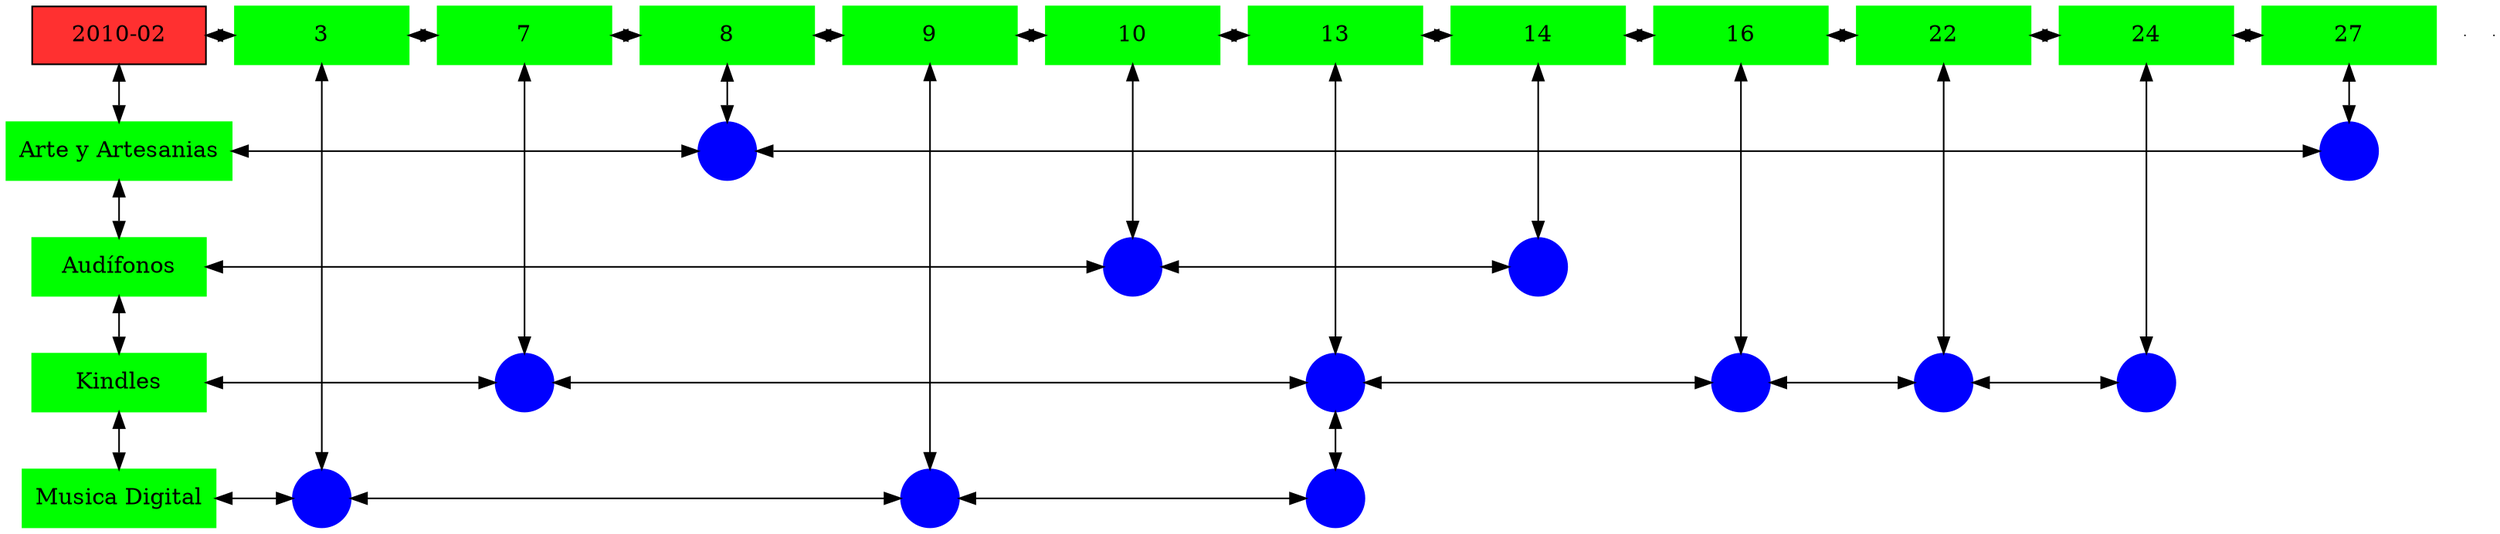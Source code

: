 digraph G{
node[shape="box"];
nodeMt[ label = "2010-02", width = 1.5, style = filled, fillcolor = firebrick1, group = 1 ];
e0[ shape = point, width = 0 ];
e1[ shape = point, width = 0 ];
node0xc0021fd900[label="3",color=green,style =filled,width = 1.5 group=3];
nodeMt->node0xc0021fd900[dir="both"];
{rank=same;nodeMt;node0xc0021fd900;}
node0xc0022bdae0[label="7",color=green,style =filled,width = 1.5 group=7];
node0xc0021fd900->node0xc0022bdae0[dir="both"];
{rank=same;node0xc0021fd900;node0xc0022bdae0;}
node0xc00218f9f0[label="8",color=green,style =filled,width = 1.5 group=8];
node0xc0022bdae0->node0xc00218f9f0[dir="both"];
{rank=same;node0xc0022bdae0;node0xc00218f9f0;}
node0xc0021034a0[label="9",color=green,style =filled,width = 1.5 group=9];
node0xc00218f9f0->node0xc0021034a0[dir="both"];
{rank=same;node0xc00218f9f0;node0xc0021034a0;}
node0xc001f5dc20[label="10",color=green,style =filled,width = 1.5 group=10];
node0xc0021034a0->node0xc001f5dc20[dir="both"];
{rank=same;node0xc0021034a0;node0xc001f5dc20;}
node0xc00200f040[label="13",color=green,style =filled,width = 1.5 group=13];
node0xc001f5dc20->node0xc00200f040[dir="both"];
{rank=same;node0xc001f5dc20;node0xc00200f040;}
node0xc00224da90[label="14",color=green,style =filled,width = 1.5 group=14];
node0xc00200f040->node0xc00224da90[dir="both"];
{rank=same;node0xc00200f040;node0xc00224da90;}
node0xc001ea6b40[label="16",color=green,style =filled,width = 1.5 group=16];
node0xc00224da90->node0xc001ea6b40[dir="both"];
{rank=same;node0xc00224da90;node0xc001ea6b40;}
node0xc001f87090[label="22",color=green,style =filled,width = 1.5 group=22];
node0xc001ea6b40->node0xc001f87090[dir="both"];
{rank=same;node0xc001ea6b40;node0xc001f87090;}
node0xc001e466e0[label="24",color=green,style =filled,width = 1.5 group=24];
node0xc001f87090->node0xc001e466e0[dir="both"];
{rank=same;node0xc001f87090;node0xc001e466e0;}
node0xc001f04cd0[label="27",color=green,style =filled,width = 1.5 group=27];
node0xc001e466e0->node0xc001f04cd0[dir="both"];
{rank=same;node0xc001e466e0;node0xc001f04cd0;}
node0xc001f04c80[label="Arte y Artesanias",color=green,style =filled width = 1.5 group=1];
node0xc002198c00[label="",color=blue,style =filled, width = 0.5 group=8 shape=circle];
node0xc001f04c80->node0xc002198c00[dir="both"];
{rank=same;node0xc001f04c80;node0xc002198c00;}
node0xc001f00f80[label="",color=blue,style =filled, width = 0.5 group=27 shape=circle];
node0xc002198c00->node0xc001f00f80[dir="both"];
{rank=same;node0xc001f00f80;node0xc002198c00;}
node0xc001f5dbd0[label="Audífonos",color=green,style =filled width = 1.5 group=1];
node0xc001f5b380[label="",color=blue,style =filled, width = 0.5 group=10 shape=circle];
node0xc001f5dbd0->node0xc001f5b380[dir="both"];
{rank=same;node0xc001f5dbd0;node0xc001f5b380;}
node0xc002258200[label="",color=blue,style =filled, width = 0.5 group=14 shape=circle];
node0xc001f5b380->node0xc002258200[dir="both"];
{rank=same;node0xc002258200;node0xc001f5b380;}
node0xc001e46690[label="Kindles",color=green,style =filled width = 1.5 group=1];
node0xc0022c6a00[label="",color=blue,style =filled, width = 0.5 group=7 shape=circle];
node0xc001e46690->node0xc0022c6a00[dir="both"];
{rank=same;node0xc001e46690;node0xc0022c6a00;}
node0xc0021ac380[label="",color=blue,style =filled, width = 0.5 group=13 shape=circle];
node0xc0022c6a00->node0xc0021ac380[dir="both"];
{rank=same;node0xc0021ac380;node0xc0022c6a00;}
node0xc001ea4780[label="",color=blue,style =filled, width = 0.5 group=16 shape=circle];
node0xc0021ac380->node0xc001ea4780[dir="both"];
{rank=same;node0xc001ea4780;node0xc0021ac380;}
node0xc001f88a00[label="",color=blue,style =filled, width = 0.5 group=22 shape=circle];
node0xc001ea4780->node0xc001f88a00[dir="both"];
{rank=same;node0xc001f88a00;node0xc001ea4780;}
node0xc001e44600[label="",color=blue,style =filled, width = 0.5 group=24 shape=circle];
node0xc001f88a00->node0xc001e44600[dir="both"];
{rank=same;node0xc001e44600;node0xc001f88a00;}
node0xc00200eff0[label="Musica Digital",color=green,style =filled width = 1.5 group=1];
node0xc002218380[label="",color=blue,style =filled, width = 0.5 group=3 shape=circle];
node0xc00200eff0->node0xc002218380[dir="both"];
{rank=same;node0xc00200eff0;node0xc002218380;}
node0xc0020ff900[label="",color=blue,style =filled, width = 0.5 group=9 shape=circle];
node0xc002218380->node0xc0020ff900[dir="both"];
{rank=same;node0xc0020ff900;node0xc002218380;}
node0xc00200d280[label="",color=blue,style =filled, width = 0.5 group=13 shape=circle];
node0xc0020ff900->node0xc00200d280[dir="both"];
{rank=same;node0xc00200d280;node0xc0020ff900;}
node0xc0021fd900->node0xc002218380[dir="both"];
node0xc0022bdae0->node0xc0022c6a00[dir="both"];
node0xc00218f9f0->node0xc002198c00[dir="both"];
node0xc0021034a0->node0xc0020ff900[dir="both"];
node0xc001f5dc20->node0xc001f5b380[dir="both"];
node0xc00200f040->node0xc0021ac380[dir="both"];
node0xc0021ac380->node0xc00200d280[dir="both"];
node0xc00224da90->node0xc002258200[dir="both"];
node0xc001ea6b40->node0xc001ea4780[dir="both"];
node0xc001f87090->node0xc001f88a00[dir="both"];
node0xc001e466e0->node0xc001e44600[dir="both"];
node0xc001f04cd0->node0xc001f00f80[dir="both"];
nodeMt->node0xc001f04c80[dir="both"];
node0xc001f04c80->node0xc001f5dbd0[dir="both"];
node0xc001f5dbd0->node0xc001e46690[dir="both"];
node0xc001e46690->node0xc00200eff0[dir="both"];
}

